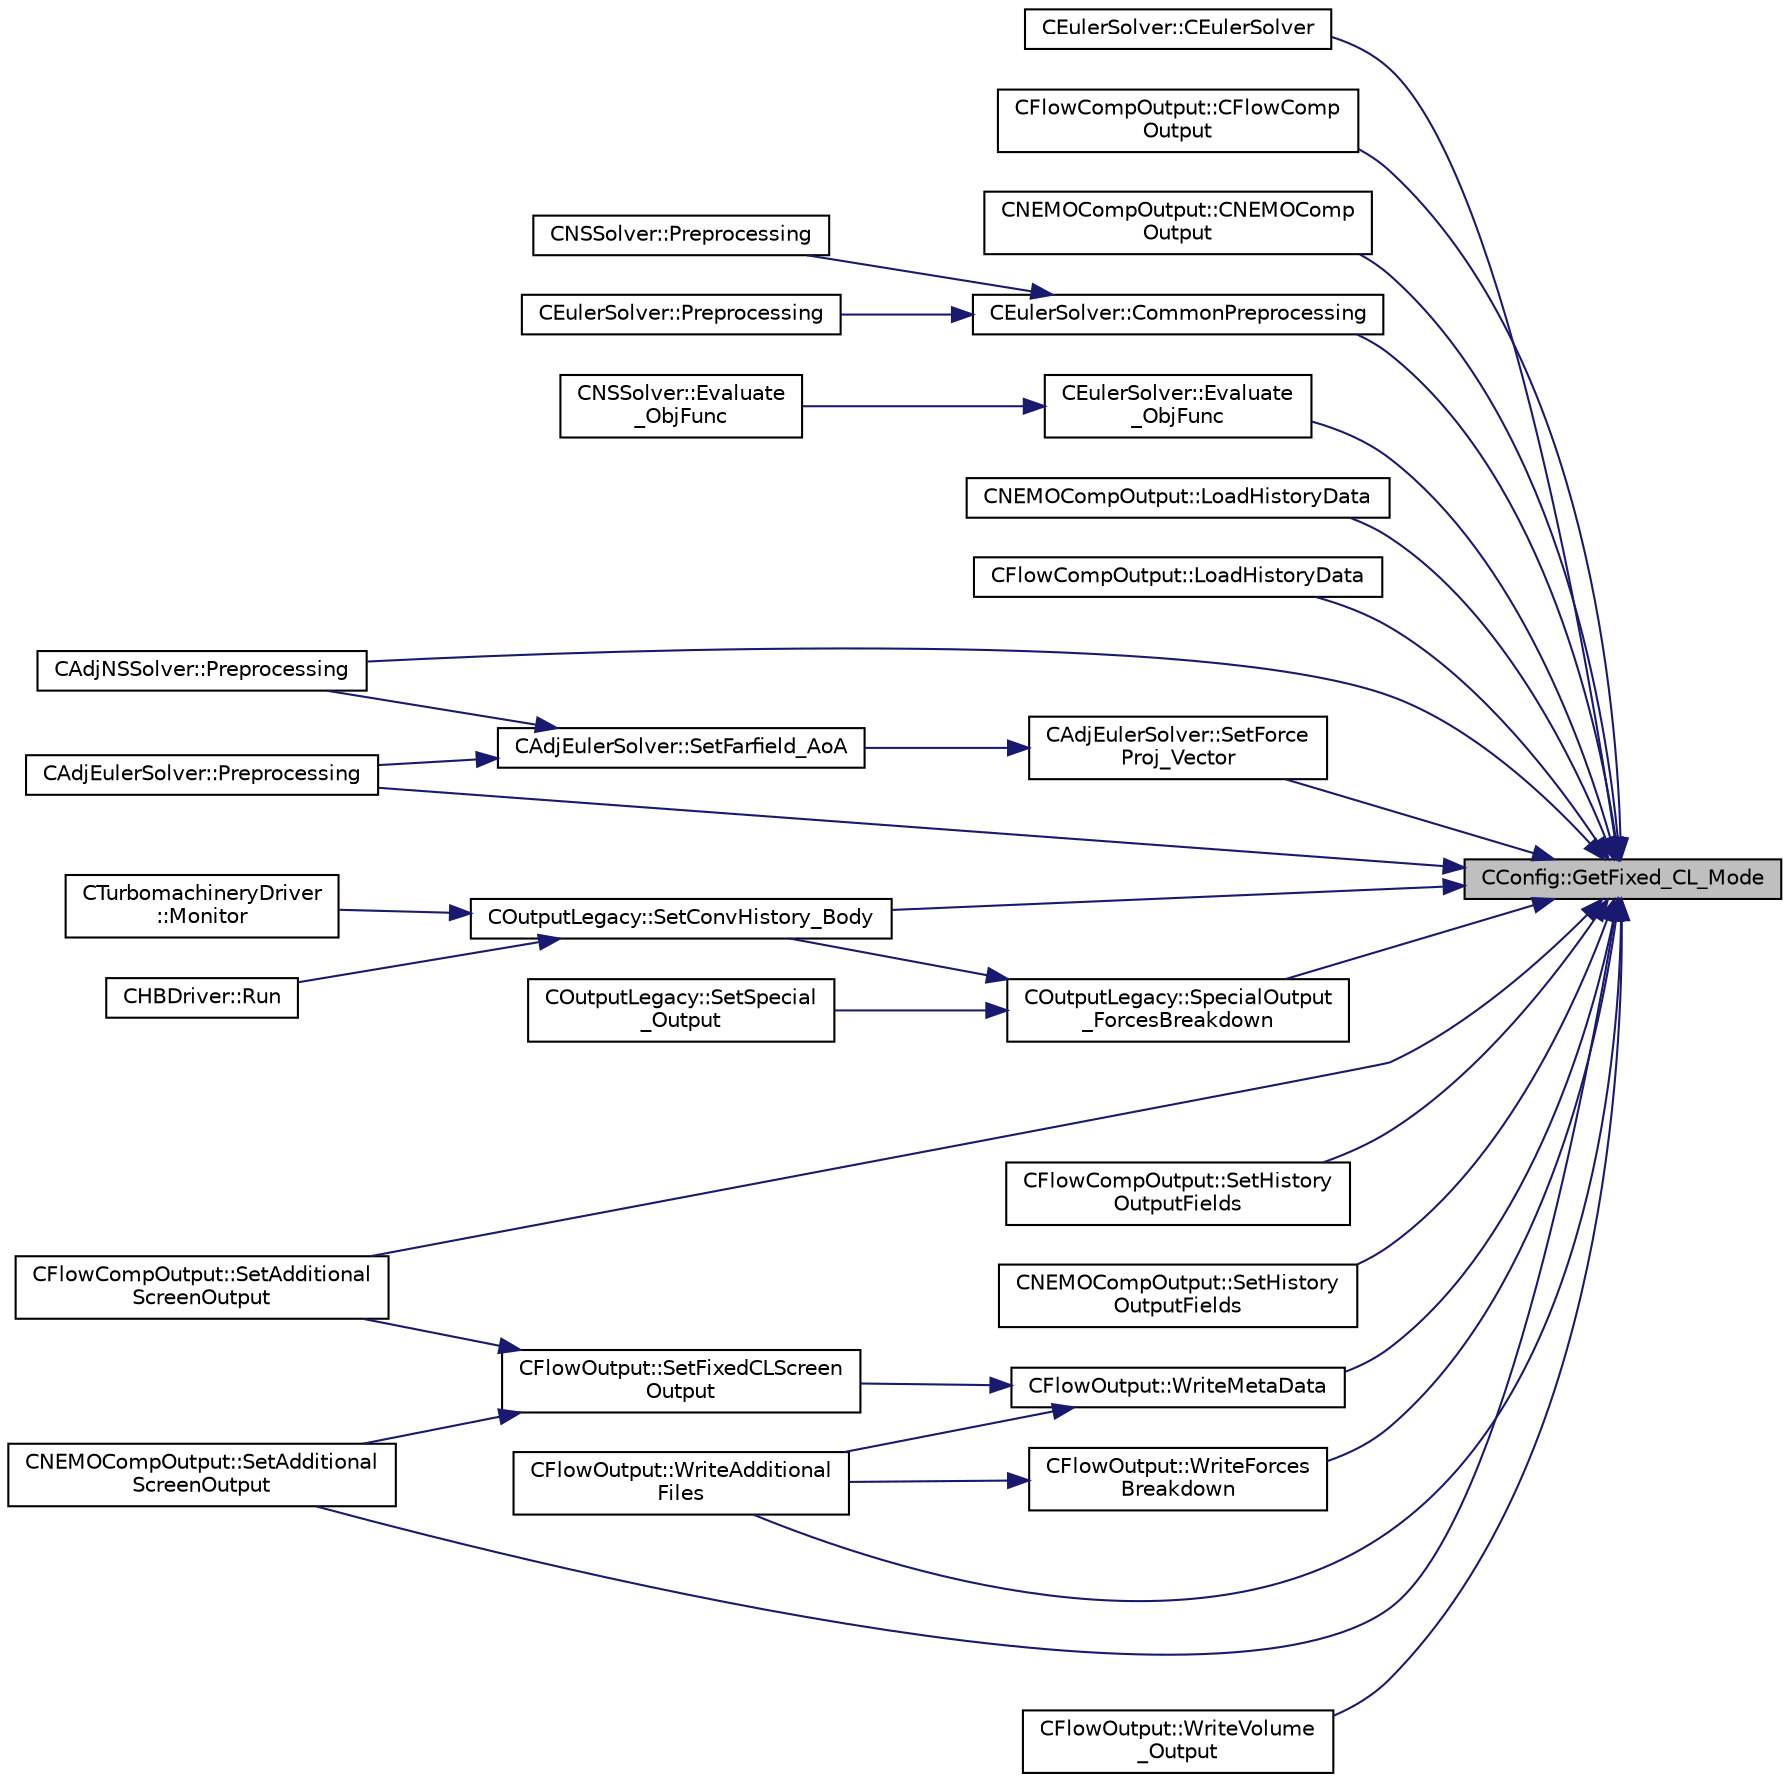 digraph "CConfig::GetFixed_CL_Mode"
{
 // LATEX_PDF_SIZE
  edge [fontname="Helvetica",fontsize="10",labelfontname="Helvetica",labelfontsize="10"];
  node [fontname="Helvetica",fontsize="10",shape=record];
  rankdir="RL";
  Node1 [label="CConfig::GetFixed_CL_Mode",height=0.2,width=0.4,color="black", fillcolor="grey75", style="filled", fontcolor="black",tooltip="Get information about whether to use fixed CL mode."];
  Node1 -> Node2 [dir="back",color="midnightblue",fontsize="10",style="solid",fontname="Helvetica"];
  Node2 [label="CEulerSolver::CEulerSolver",height=0.2,width=0.4,color="black", fillcolor="white", style="filled",URL="$classCEulerSolver.html#acb987947b2e76a9900605cb5fee72460",tooltip="Main constructor of this class."];
  Node1 -> Node3 [dir="back",color="midnightblue",fontsize="10",style="solid",fontname="Helvetica"];
  Node3 [label="CFlowCompOutput::CFlowComp\lOutput",height=0.2,width=0.4,color="black", fillcolor="white", style="filled",URL="$classCFlowCompOutput.html#a6dcf56587ca17eb1fde020d9798b3cd3",tooltip="Constructor of the class."];
  Node1 -> Node4 [dir="back",color="midnightblue",fontsize="10",style="solid",fontname="Helvetica"];
  Node4 [label="CNEMOCompOutput::CNEMOComp\lOutput",height=0.2,width=0.4,color="black", fillcolor="white", style="filled",URL="$classCNEMOCompOutput.html#aaba29cfe76ac412a31d6109cfce1181e",tooltip="Constructor of the class."];
  Node1 -> Node5 [dir="back",color="midnightblue",fontsize="10",style="solid",fontname="Helvetica"];
  Node5 [label="CEulerSolver::CommonPreprocessing",height=0.2,width=0.4,color="black", fillcolor="white", style="filled",URL="$classCEulerSolver.html#a0d6f93feba8d6aad18edf3594213042b",tooltip="Preprocessing actions common to the Euler and NS solvers."];
  Node5 -> Node6 [dir="back",color="midnightblue",fontsize="10",style="solid",fontname="Helvetica"];
  Node6 [label="CNSSolver::Preprocessing",height=0.2,width=0.4,color="black", fillcolor="white", style="filled",URL="$classCNSSolver.html#af83e7cb773797239cdc98fc4d202d32f",tooltip="Restart residual and compute gradients."];
  Node5 -> Node7 [dir="back",color="midnightblue",fontsize="10",style="solid",fontname="Helvetica"];
  Node7 [label="CEulerSolver::Preprocessing",height=0.2,width=0.4,color="black", fillcolor="white", style="filled",URL="$classCEulerSolver.html#ab08b6aa95648e7ab973f9f247fe54b31",tooltip="Compute primitive variables and their gradients."];
  Node1 -> Node8 [dir="back",color="midnightblue",fontsize="10",style="solid",fontname="Helvetica"];
  Node8 [label="CEulerSolver::Evaluate\l_ObjFunc",height=0.2,width=0.4,color="black", fillcolor="white", style="filled",URL="$classCEulerSolver.html#ac5b894698943daaa4b67945e0d58e659",tooltip="Compute weighted-sum \"combo\" objective output."];
  Node8 -> Node9 [dir="back",color="midnightblue",fontsize="10",style="solid",fontname="Helvetica"];
  Node9 [label="CNSSolver::Evaluate\l_ObjFunc",height=0.2,width=0.4,color="black", fillcolor="white", style="filled",URL="$classCNSSolver.html#a136ecce17a17cc7b884912385bbba405",tooltip="Compute weighted-sum \"combo\" objective output."];
  Node1 -> Node10 [dir="back",color="midnightblue",fontsize="10",style="solid",fontname="Helvetica"];
  Node10 [label="CNEMOCompOutput::LoadHistoryData",height=0.2,width=0.4,color="black", fillcolor="white", style="filled",URL="$classCNEMOCompOutput.html#a7a9f1a32fe55e6a967a27eb38408ec99",tooltip="Load the history output field values."];
  Node1 -> Node11 [dir="back",color="midnightblue",fontsize="10",style="solid",fontname="Helvetica"];
  Node11 [label="CFlowCompOutput::LoadHistoryData",height=0.2,width=0.4,color="black", fillcolor="white", style="filled",URL="$classCFlowCompOutput.html#a393cb19a691990ee6e88f844eccc79ed",tooltip="Load the history output field values."];
  Node1 -> Node12 [dir="back",color="midnightblue",fontsize="10",style="solid",fontname="Helvetica"];
  Node12 [label="CAdjNSSolver::Preprocessing",height=0.2,width=0.4,color="black", fillcolor="white", style="filled",URL="$classCAdjNSSolver.html#a0669f6fb8ef7cd7800d151d4aff7d3f6",tooltip="Restart residual and compute gradients."];
  Node1 -> Node13 [dir="back",color="midnightblue",fontsize="10",style="solid",fontname="Helvetica"];
  Node13 [label="CAdjEulerSolver::Preprocessing",height=0.2,width=0.4,color="black", fillcolor="white", style="filled",URL="$classCAdjEulerSolver.html#a64baf8c7af6006bdc4ad0919f7c2507a",tooltip="Initialize the residual vectors."];
  Node1 -> Node14 [dir="back",color="midnightblue",fontsize="10",style="solid",fontname="Helvetica"];
  Node14 [label="CFlowCompOutput::SetAdditional\lScreenOutput",height=0.2,width=0.4,color="black", fillcolor="white", style="filled",URL="$classCFlowCompOutput.html#ae4e6bec297f0eea058ffcd089bed713c",tooltip="Write any additional output defined for the current solver."];
  Node1 -> Node15 [dir="back",color="midnightblue",fontsize="10",style="solid",fontname="Helvetica"];
  Node15 [label="CNEMOCompOutput::SetAdditional\lScreenOutput",height=0.2,width=0.4,color="black", fillcolor="white", style="filled",URL="$classCNEMOCompOutput.html#aea0e7a8444fa082f20ab61d3ed418972",tooltip="Write any additional output defined for the current solver."];
  Node1 -> Node16 [dir="back",color="midnightblue",fontsize="10",style="solid",fontname="Helvetica"];
  Node16 [label="COutputLegacy::SetConvHistory_Body",height=0.2,width=0.4,color="black", fillcolor="white", style="filled",URL="$classCOutputLegacy.html#a217cc0d778a3828499189a9debee47c6",tooltip="Write the history file and the convergence on the screen for serial computations."];
  Node16 -> Node17 [dir="back",color="midnightblue",fontsize="10",style="solid",fontname="Helvetica"];
  Node17 [label="CTurbomachineryDriver\l::Monitor",height=0.2,width=0.4,color="black", fillcolor="white", style="filled",URL="$classCTurbomachineryDriver.html#a46d71c90157f3116888e41d0789be956",tooltip="Monitor the computation."];
  Node16 -> Node18 [dir="back",color="midnightblue",fontsize="10",style="solid",fontname="Helvetica"];
  Node18 [label="CHBDriver::Run",height=0.2,width=0.4,color="black", fillcolor="white", style="filled",URL="$classCHBDriver.html#a741b28f789c77858055bdea1d5716f21",tooltip="Run a single iteration of a Harmonic Balance problem."];
  Node1 -> Node19 [dir="back",color="midnightblue",fontsize="10",style="solid",fontname="Helvetica"];
  Node19 [label="CAdjEulerSolver::SetForce\lProj_Vector",height=0.2,width=0.4,color="black", fillcolor="white", style="filled",URL="$classCAdjEulerSolver.html#ac2e134ff46b436a33eba9141c89e7e77",tooltip="Created the force projection vector for adjoint boundary conditions."];
  Node19 -> Node20 [dir="back",color="midnightblue",fontsize="10",style="solid",fontname="Helvetica"];
  Node20 [label="CAdjEulerSolver::SetFarfield_AoA",height=0.2,width=0.4,color="black", fillcolor="white", style="filled",URL="$classCAdjEulerSolver.html#a5265a44e6c43dee677c9f26333148432",tooltip="Update the AoA and freestream velocity at the farfield."];
  Node20 -> Node12 [dir="back",color="midnightblue",fontsize="10",style="solid",fontname="Helvetica"];
  Node20 -> Node13 [dir="back",color="midnightblue",fontsize="10",style="solid",fontname="Helvetica"];
  Node1 -> Node21 [dir="back",color="midnightblue",fontsize="10",style="solid",fontname="Helvetica"];
  Node21 [label="CFlowCompOutput::SetHistory\lOutputFields",height=0.2,width=0.4,color="black", fillcolor="white", style="filled",URL="$classCFlowCompOutput.html#a8b41f117a187a481a89f3dca1841a691",tooltip="Set the available history output fields."];
  Node1 -> Node22 [dir="back",color="midnightblue",fontsize="10",style="solid",fontname="Helvetica"];
  Node22 [label="CNEMOCompOutput::SetHistory\lOutputFields",height=0.2,width=0.4,color="black", fillcolor="white", style="filled",URL="$classCNEMOCompOutput.html#a81950db0223de4d025f01108c3831b9d",tooltip="Set the available history output fields."];
  Node1 -> Node23 [dir="back",color="midnightblue",fontsize="10",style="solid",fontname="Helvetica"];
  Node23 [label="COutputLegacy::SpecialOutput\l_ForcesBreakdown",height=0.2,width=0.4,color="black", fillcolor="white", style="filled",URL="$classCOutputLegacy.html#a7769476ac1ae8b5d44c8e3c90d81ed76",tooltip="Write the history file and the convergence on the screen for serial computations."];
  Node23 -> Node16 [dir="back",color="midnightblue",fontsize="10",style="solid",fontname="Helvetica"];
  Node23 -> Node24 [dir="back",color="midnightblue",fontsize="10",style="solid",fontname="Helvetica"];
  Node24 [label="COutputLegacy::SetSpecial\l_Output",height=0.2,width=0.4,color="black", fillcolor="white", style="filled",URL="$classCOutputLegacy.html#ab087aa06a268f2a2b96ead0cd32c0c41",tooltip="Writes the special output files."];
  Node1 -> Node25 [dir="back",color="midnightblue",fontsize="10",style="solid",fontname="Helvetica"];
  Node25 [label="CFlowOutput::WriteAdditional\lFiles",height=0.2,width=0.4,color="black", fillcolor="white", style="filled",URL="$classCFlowOutput.html#aaac3fb7b2575967b157c306065ab1ea8",tooltip="Write any additional files defined for the current solver."];
  Node1 -> Node26 [dir="back",color="midnightblue",fontsize="10",style="solid",fontname="Helvetica"];
  Node26 [label="CFlowOutput::WriteForces\lBreakdown",height=0.2,width=0.4,color="black", fillcolor="white", style="filled",URL="$classCFlowOutput.html#aff6a6f11c9f53f559bab9ca94b21cd2a",tooltip="Write the forces breakdown file."];
  Node26 -> Node25 [dir="back",color="midnightblue",fontsize="10",style="solid",fontname="Helvetica"];
  Node1 -> Node27 [dir="back",color="midnightblue",fontsize="10",style="solid",fontname="Helvetica"];
  Node27 [label="CFlowOutput::WriteMetaData",height=0.2,width=0.4,color="black", fillcolor="white", style="filled",URL="$classCFlowOutput.html#a24f4c787a51ac3ed909d70bb9a782ba1",tooltip="Write information to meta data file."];
  Node27 -> Node28 [dir="back",color="midnightblue",fontsize="10",style="solid",fontname="Helvetica"];
  Node28 [label="CFlowOutput::SetFixedCLScreen\lOutput",height=0.2,width=0.4,color="black", fillcolor="white", style="filled",URL="$classCFlowOutput.html#a6202e5ad2932ba40ff66d2b51e669e49",tooltip="Write additional output for fixed CL mode."];
  Node28 -> Node14 [dir="back",color="midnightblue",fontsize="10",style="solid",fontname="Helvetica"];
  Node28 -> Node15 [dir="back",color="midnightblue",fontsize="10",style="solid",fontname="Helvetica"];
  Node27 -> Node25 [dir="back",color="midnightblue",fontsize="10",style="solid",fontname="Helvetica"];
  Node1 -> Node29 [dir="back",color="midnightblue",fontsize="10",style="solid",fontname="Helvetica"];
  Node29 [label="CFlowOutput::WriteVolume\l_Output",height=0.2,width=0.4,color="black", fillcolor="white", style="filled",URL="$classCFlowOutput.html#a4bbdd2a75e173872396255da5f3a9102",tooltip="Determines if the the volume output should be written."];
}
